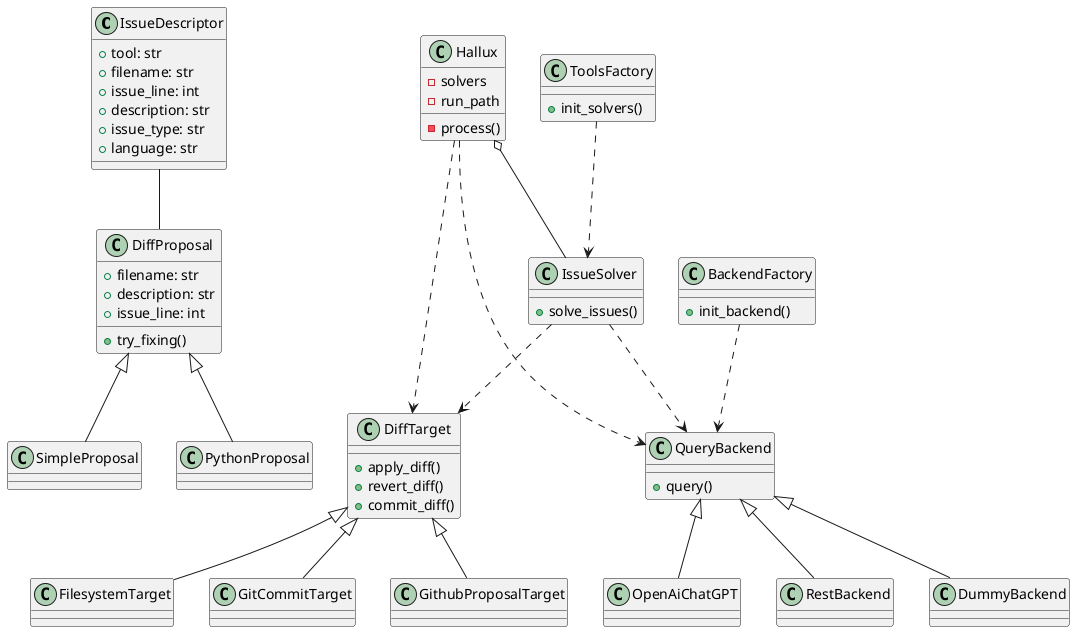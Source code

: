@startuml classDiagram

class IssueDescriptor{
  +tool: str
  +filename: str
  +issue_line: int
  +description: str
  +issue_type: str
  +language: str
}

class DiffProposal{
  +filename: str
  +description: str
  +issue_line: int
  +try_fixing()
}

class SimpleProposal{
}

class PythonProposal{
}

class DiffTarget{
  +apply_diff()
  +revert_diff()
  +commit_diff()
}

class FilesystemTarget{
}

class GitCommitTarget{
}

class GithubProposalTarget{
}

class QueryBackend{
  +query()
}

class OpenAiChatGPT{
}

class RestBackend{
}

class DummyBackend{
}

class BackendFactory{
  +init_backend()
}

class IssueSolver{
  +solve_issues()
}

class ToolsFactory{
  +init_solvers()
}

class Hallux{
  -solvers
  -run_path
  -process()
}

IssueDescriptor -- DiffProposal
DiffProposal <|-- SimpleProposal
DiffProposal <|-- PythonProposal

DiffTarget <|-- FilesystemTarget
DiffTarget <|-- GitCommitTarget
DiffTarget <|-- GithubProposalTarget

QueryBackend <|-- OpenAiChatGPT
QueryBackend <|-- RestBackend
QueryBackend <|-- DummyBackend

BackendFactory ..> QueryBackend

IssueSolver ..> DiffTarget
IssueSolver ..> QueryBackend

ToolsFactory ..> IssueSolver

Hallux o-- IssueSolver
Hallux ..> DiffTarget
Hallux ..> QueryBackend